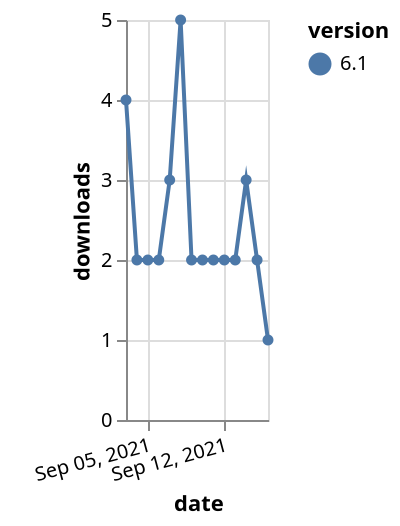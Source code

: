 {"$schema": "https://vega.github.io/schema/vega-lite/v5.json", "description": "A simple bar chart with embedded data.", "data": {"values": [{"date": "2021-09-03", "total": 2120, "delta": 4, "version": "6.1"}, {"date": "2021-09-04", "total": 2122, "delta": 2, "version": "6.1"}, {"date": "2021-09-05", "total": 2124, "delta": 2, "version": "6.1"}, {"date": "2021-09-06", "total": 2126, "delta": 2, "version": "6.1"}, {"date": "2021-09-07", "total": 2129, "delta": 3, "version": "6.1"}, {"date": "2021-09-08", "total": 2134, "delta": 5, "version": "6.1"}, {"date": "2021-09-09", "total": 2136, "delta": 2, "version": "6.1"}, {"date": "2021-09-10", "total": 2138, "delta": 2, "version": "6.1"}, {"date": "2021-09-11", "total": 2140, "delta": 2, "version": "6.1"}, {"date": "2021-09-12", "total": 2142, "delta": 2, "version": "6.1"}, {"date": "2021-09-13", "total": 2144, "delta": 2, "version": "6.1"}, {"date": "2021-09-14", "total": 2147, "delta": 3, "version": "6.1"}, {"date": "2021-09-15", "total": 2149, "delta": 2, "version": "6.1"}, {"date": "2021-09-16", "total": 2150, "delta": 1, "version": "6.1"}]}, "width": "container", "mark": {"type": "line", "point": {"filled": true}}, "encoding": {"x": {"field": "date", "type": "temporal", "timeUnit": "yearmonthdate", "title": "date", "axis": {"labelAngle": -15}}, "y": {"field": "delta", "type": "quantitative", "title": "downloads"}, "color": {"field": "version", "type": "nominal"}, "tooltip": {"field": "delta"}}}
